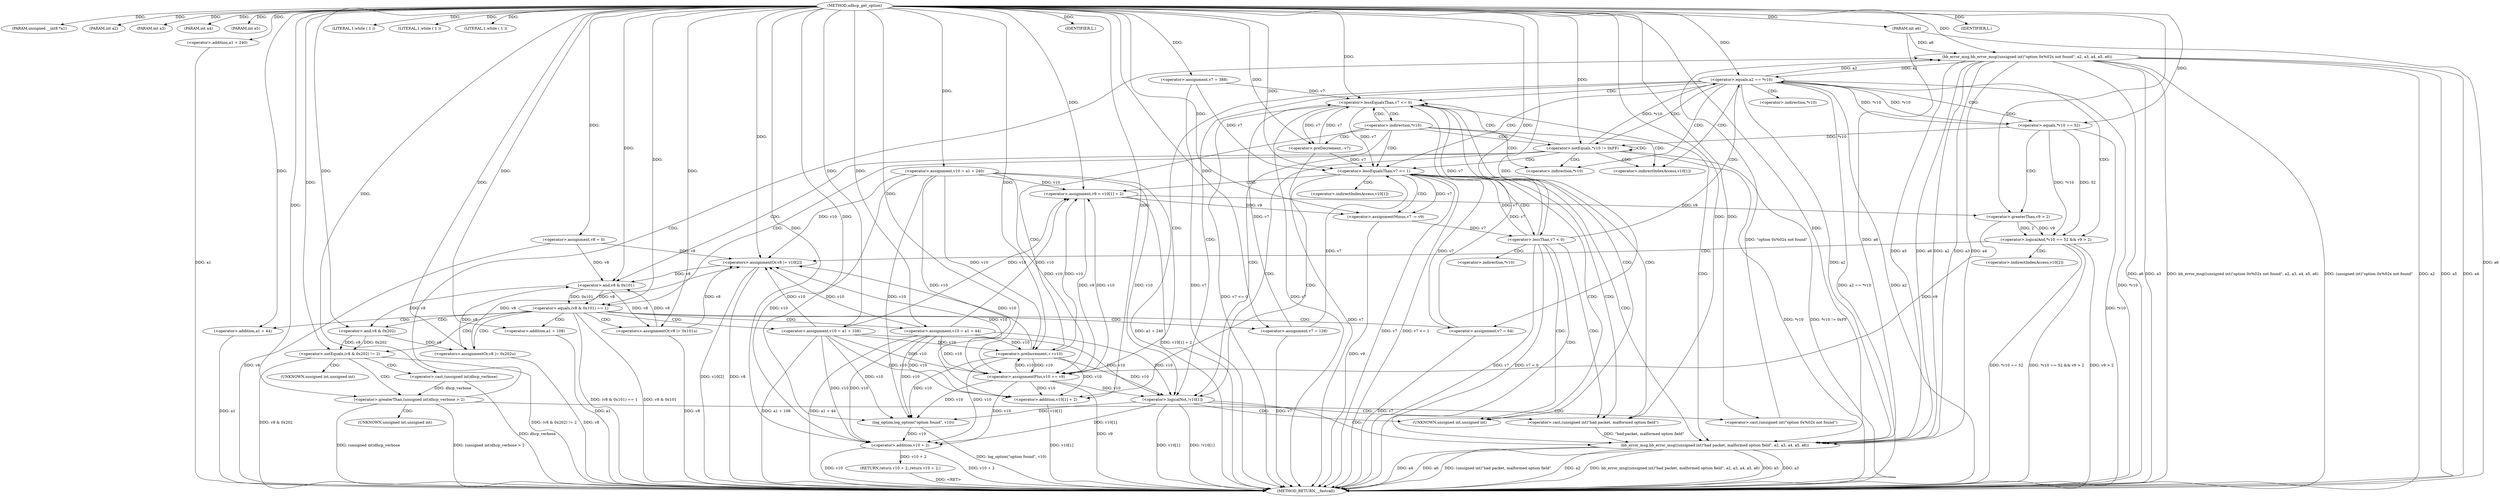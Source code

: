 digraph udhcp_get_option {  
"1000105" [label = "(METHOD,udhcp_get_option)" ]
"1000277" [label = "(METHOD_RETURN,__fastcall)" ]
"1000106" [label = "(PARAM,unsigned __int8 *a1)" ]
"1000107" [label = "(PARAM,int a2)" ]
"1000108" [label = "(PARAM,int a3)" ]
"1000109" [label = "(PARAM,int a4)" ]
"1000110" [label = "(PARAM,int a5)" ]
"1000111" [label = "(PARAM,int a6)" ]
"1000117" [label = "(<operator>.assignment,v8 = 0)" ]
"1000120" [label = "(<operator>.assignment,v10 = a1 + 240)" ]
"1000122" [label = "(<operator>.addition,a1 + 240)" ]
"1000125" [label = "(<operator>.assignment,v7 = 388)" ]
"1000129" [label = "(LITERAL,1,while ( 1 ))" ]
"1000132" [label = "(LITERAL,1,while ( 1 ))" ]
"1000135" [label = "(LITERAL,1,while ( 1 ))" ]
"1000138" [label = "(<operator>.lessEqualsThan,v7 <= 0)" ]
"1000146" [label = "(<operator>.preDecrement,--v7)" ]
"1000148" [label = "(<operator>.preIncrement,++v10)" ]
"1000151" [label = "(<operator>.notEquals,*v10 != 0xFF)" ]
"1000157" [label = "(<operator>.equals,(v8 & 0x101) == 1)" ]
"1000158" [label = "(<operator>.and,v8 & 0x101)" ]
"1000163" [label = "(<operators>.assignmentOr,v8 |= 0x101u)" ]
"1000166" [label = "(<operator>.assignment,v10 = a1 + 108)" ]
"1000168" [label = "(<operator>.addition,a1 + 108)" ]
"1000171" [label = "(<operator>.assignment,v7 = 128)" ]
"1000177" [label = "(<operator>.notEquals,(v8 & 0x202) != 2)" ]
"1000178" [label = "(<operator>.and,v8 & 0x202)" ]
"1000184" [label = "(<operator>.greaterThan,(unsigned int)dhcp_verbose > 2)" ]
"1000185" [label = "(<operator>.cast,(unsigned int)dhcp_verbose)" ]
"1000189" [label = "(bb_error_msg,bb_error_msg((unsigned int)\"option 0x%02x not found\", a2, a3, a4, a5, a6))" ]
"1000190" [label = "(<operator>.cast,(unsigned int)\"option 0x%02x not found\")" ]
"1000198" [label = "(IDENTIFIER,L,)" ]
"1000199" [label = "(<operators>.assignmentOr,v8 |= 0x202u)" ]
"1000202" [label = "(<operator>.assignment,v10 = a1 + 44)" ]
"1000204" [label = "(<operator>.addition,a1 + 44)" ]
"1000207" [label = "(<operator>.assignment,v7 = 64)" ]
"1000211" [label = "(<operator>.lessEqualsThan,v7 <= 1)" ]
"1000215" [label = "(<operator>.assignment,v9 = v10[1] + 2)" ]
"1000217" [label = "(<operator>.addition,v10[1] + 2)" ]
"1000222" [label = "(<operator>.assignmentMinus,v7 -= v9)" ]
"1000226" [label = "(<operator>.lessThan,v7 < 0)" ]
"1000231" [label = "(<operator>.equals,a2 == *v10)" ]
"1000237" [label = "(<operator>.logicalAnd,*v10 == 52 && v9 > 2)" ]
"1000238" [label = "(<operator>.equals,*v10 == 52)" ]
"1000242" [label = "(<operator>.greaterThan,v9 > 2)" ]
"1000245" [label = "(<operators>.assignmentOr,v8 |= v10[2])" ]
"1000250" [label = "(<operator>.assignmentPlus,v10 += v9)" ]
"1000254" [label = "(<operator>.logicalNot,!v10[1])" ]
"1000260" [label = "(bb_error_msg,bb_error_msg((unsigned int)\"bad packet, malformed option field\", a2, a3, a4, a5, a6))" ]
"1000261" [label = "(<operator>.cast,(unsigned int)\"bad packet, malformed option field\")" ]
"1000269" [label = "(IDENTIFIER,L,)" ]
"1000270" [label = "(log_option,log_option(\"option found\", v10))" ]
"1000273" [label = "(RETURN,return v10 + 2;,return v10 + 2;)" ]
"1000274" [label = "(<operator>.addition,v10 + 2)" ]
"1000143" [label = "(<operator>.indirection,*v10)" ]
"1000152" [label = "(<operator>.indirection,*v10)" ]
"1000186" [label = "(UNKNOWN,unsigned int,unsigned int)" ]
"1000191" [label = "(UNKNOWN,unsigned int,unsigned int)" ]
"1000218" [label = "(<operator>.indirectIndexAccess,v10[1])" ]
"1000233" [label = "(<operator>.indirection,*v10)" ]
"1000239" [label = "(<operator>.indirection,*v10)" ]
"1000247" [label = "(<operator>.indirectIndexAccess,v10[2])" ]
"1000255" [label = "(<operator>.indirectIndexAccess,v10[1])" ]
"1000262" [label = "(UNKNOWN,unsigned int,unsigned int)" ]
  "1000273" -> "1000277"  [ label = "DDG: <RET>"] 
  "1000231" -> "1000277"  [ label = "DDG: *v10"] 
  "1000151" -> "1000277"  [ label = "DDG: *v10"] 
  "1000274" -> "1000277"  [ label = "DDG: v10 + 2"] 
  "1000222" -> "1000277"  [ label = "DDG: v9"] 
  "1000138" -> "1000277"  [ label = "DDG: v7 <= 0"] 
  "1000231" -> "1000277"  [ label = "DDG: a2 == *v10"] 
  "1000185" -> "1000277"  [ label = "DDG: dhcp_verbose"] 
  "1000260" -> "1000277"  [ label = "DDG: a2"] 
  "1000237" -> "1000277"  [ label = "DDG: *v10 == 52"] 
  "1000211" -> "1000277"  [ label = "DDG: v7"] 
  "1000260" -> "1000277"  [ label = "DDG: bb_error_msg((unsigned int)\"bad packet, malformed option field\", a2, a3, a4, a5, a6)"] 
  "1000163" -> "1000277"  [ label = "DDG: v8"] 
  "1000260" -> "1000277"  [ label = "DDG: a5"] 
  "1000217" -> "1000277"  [ label = "DDG: v10[1]"] 
  "1000189" -> "1000277"  [ label = "DDG: a3"] 
  "1000204" -> "1000277"  [ label = "DDG: a1"] 
  "1000199" -> "1000277"  [ label = "DDG: v8"] 
  "1000138" -> "1000277"  [ label = "DDG: v7"] 
  "1000189" -> "1000277"  [ label = "DDG: bb_error_msg((unsigned int)\"option 0x%02x not found\", a2, a3, a4, a5, a6)"] 
  "1000238" -> "1000277"  [ label = "DDG: *v10"] 
  "1000120" -> "1000277"  [ label = "DDG: a1 + 240"] 
  "1000184" -> "1000277"  [ label = "DDG: (unsigned int)dhcp_verbose > 2"] 
  "1000117" -> "1000277"  [ label = "DDG: v8"] 
  "1000260" -> "1000277"  [ label = "DDG: a3"] 
  "1000215" -> "1000277"  [ label = "DDG: v10[1] + 2"] 
  "1000177" -> "1000277"  [ label = "DDG: v8 & 0x202"] 
  "1000211" -> "1000277"  [ label = "DDG: v7 <= 1"] 
  "1000245" -> "1000277"  [ label = "DDG: v8"] 
  "1000157" -> "1000277"  [ label = "DDG: (v8 & 0x101) == 1"] 
  "1000270" -> "1000277"  [ label = "DDG: log_option(\"option found\", v10)"] 
  "1000260" -> "1000277"  [ label = "DDG: a4"] 
  "1000226" -> "1000277"  [ label = "DDG: v7"] 
  "1000226" -> "1000277"  [ label = "DDG: v7 < 0"] 
  "1000260" -> "1000277"  [ label = "DDG: a6"] 
  "1000146" -> "1000277"  [ label = "DDG: v7"] 
  "1000202" -> "1000277"  [ label = "DDG: a1 + 44"] 
  "1000157" -> "1000277"  [ label = "DDG: v8 & 0x101"] 
  "1000245" -> "1000277"  [ label = "DDG: v10[2]"] 
  "1000189" -> "1000277"  [ label = "DDG: (unsigned int)\"option 0x%02x not found\""] 
  "1000237" -> "1000277"  [ label = "DDG: *v10 == 52 && v9 > 2"] 
  "1000231" -> "1000277"  [ label = "DDG: a2"] 
  "1000254" -> "1000277"  [ label = "DDG: v10[1]"] 
  "1000184" -> "1000277"  [ label = "DDG: (unsigned int)dhcp_verbose"] 
  "1000189" -> "1000277"  [ label = "DDG: a2"] 
  "1000274" -> "1000277"  [ label = "DDG: v10"] 
  "1000260" -> "1000277"  [ label = "DDG: (unsigned int)\"bad packet, malformed option field\""] 
  "1000250" -> "1000277"  [ label = "DDG: v9"] 
  "1000207" -> "1000277"  [ label = "DDG: v7"] 
  "1000125" -> "1000277"  [ label = "DDG: v7"] 
  "1000177" -> "1000277"  [ label = "DDG: (v8 & 0x202) != 2"] 
  "1000237" -> "1000277"  [ label = "DDG: v9 > 2"] 
  "1000189" -> "1000277"  [ label = "DDG: a5"] 
  "1000168" -> "1000277"  [ label = "DDG: a1"] 
  "1000254" -> "1000277"  [ label = "DDG: !v10[1]"] 
  "1000111" -> "1000277"  [ label = "DDG: a6"] 
  "1000189" -> "1000277"  [ label = "DDG: a4"] 
  "1000171" -> "1000277"  [ label = "DDG: v7"] 
  "1000189" -> "1000277"  [ label = "DDG: a6"] 
  "1000122" -> "1000277"  [ label = "DDG: a1"] 
  "1000166" -> "1000277"  [ label = "DDG: a1 + 108"] 
  "1000151" -> "1000277"  [ label = "DDG: *v10 != 0xFF"] 
  "1000105" -> "1000106"  [ label = "DDG: "] 
  "1000105" -> "1000107"  [ label = "DDG: "] 
  "1000105" -> "1000108"  [ label = "DDG: "] 
  "1000105" -> "1000109"  [ label = "DDG: "] 
  "1000105" -> "1000110"  [ label = "DDG: "] 
  "1000105" -> "1000111"  [ label = "DDG: "] 
  "1000105" -> "1000117"  [ label = "DDG: "] 
  "1000105" -> "1000120"  [ label = "DDG: "] 
  "1000105" -> "1000122"  [ label = "DDG: "] 
  "1000105" -> "1000125"  [ label = "DDG: "] 
  "1000105" -> "1000129"  [ label = "DDG: "] 
  "1000105" -> "1000132"  [ label = "DDG: "] 
  "1000105" -> "1000135"  [ label = "DDG: "] 
  "1000226" -> "1000138"  [ label = "DDG: v7"] 
  "1000146" -> "1000138"  [ label = "DDG: v7"] 
  "1000207" -> "1000138"  [ label = "DDG: v7"] 
  "1000125" -> "1000138"  [ label = "DDG: v7"] 
  "1000171" -> "1000138"  [ label = "DDG: v7"] 
  "1000105" -> "1000138"  [ label = "DDG: "] 
  "1000138" -> "1000146"  [ label = "DDG: v7"] 
  "1000105" -> "1000146"  [ label = "DDG: "] 
  "1000166" -> "1000148"  [ label = "DDG: v10"] 
  "1000202" -> "1000148"  [ label = "DDG: v10"] 
  "1000120" -> "1000148"  [ label = "DDG: v10"] 
  "1000250" -> "1000148"  [ label = "DDG: v10"] 
  "1000105" -> "1000148"  [ label = "DDG: "] 
  "1000238" -> "1000151"  [ label = "DDG: *v10"] 
  "1000105" -> "1000151"  [ label = "DDG: "] 
  "1000158" -> "1000157"  [ label = "DDG: v8"] 
  "1000158" -> "1000157"  [ label = "DDG: 0x101"] 
  "1000163" -> "1000158"  [ label = "DDG: v8"] 
  "1000199" -> "1000158"  [ label = "DDG: v8"] 
  "1000117" -> "1000158"  [ label = "DDG: v8"] 
  "1000245" -> "1000158"  [ label = "DDG: v8"] 
  "1000105" -> "1000158"  [ label = "DDG: "] 
  "1000105" -> "1000157"  [ label = "DDG: "] 
  "1000105" -> "1000163"  [ label = "DDG: "] 
  "1000158" -> "1000163"  [ label = "DDG: v8"] 
  "1000105" -> "1000166"  [ label = "DDG: "] 
  "1000105" -> "1000168"  [ label = "DDG: "] 
  "1000105" -> "1000171"  [ label = "DDG: "] 
  "1000178" -> "1000177"  [ label = "DDG: v8"] 
  "1000178" -> "1000177"  [ label = "DDG: 0x202"] 
  "1000158" -> "1000178"  [ label = "DDG: v8"] 
  "1000105" -> "1000178"  [ label = "DDG: "] 
  "1000105" -> "1000177"  [ label = "DDG: "] 
  "1000185" -> "1000184"  [ label = "DDG: dhcp_verbose"] 
  "1000105" -> "1000185"  [ label = "DDG: "] 
  "1000105" -> "1000184"  [ label = "DDG: "] 
  "1000190" -> "1000189"  [ label = "DDG: \"option 0x%02x not found\""] 
  "1000105" -> "1000190"  [ label = "DDG: "] 
  "1000231" -> "1000189"  [ label = "DDG: a2"] 
  "1000105" -> "1000189"  [ label = "DDG: "] 
  "1000111" -> "1000189"  [ label = "DDG: a6"] 
  "1000105" -> "1000198"  [ label = "DDG: "] 
  "1000105" -> "1000199"  [ label = "DDG: "] 
  "1000178" -> "1000199"  [ label = "DDG: v8"] 
  "1000105" -> "1000202"  [ label = "DDG: "] 
  "1000105" -> "1000204"  [ label = "DDG: "] 
  "1000105" -> "1000207"  [ label = "DDG: "] 
  "1000138" -> "1000211"  [ label = "DDG: v7"] 
  "1000226" -> "1000211"  [ label = "DDG: v7"] 
  "1000146" -> "1000211"  [ label = "DDG: v7"] 
  "1000207" -> "1000211"  [ label = "DDG: v7"] 
  "1000125" -> "1000211"  [ label = "DDG: v7"] 
  "1000171" -> "1000211"  [ label = "DDG: v7"] 
  "1000105" -> "1000211"  [ label = "DDG: "] 
  "1000166" -> "1000215"  [ label = "DDG: v10"] 
  "1000202" -> "1000215"  [ label = "DDG: v10"] 
  "1000120" -> "1000215"  [ label = "DDG: v10"] 
  "1000148" -> "1000215"  [ label = "DDG: v10"] 
  "1000250" -> "1000215"  [ label = "DDG: v10"] 
  "1000105" -> "1000215"  [ label = "DDG: "] 
  "1000166" -> "1000217"  [ label = "DDG: v10"] 
  "1000202" -> "1000217"  [ label = "DDG: v10"] 
  "1000120" -> "1000217"  [ label = "DDG: v10"] 
  "1000148" -> "1000217"  [ label = "DDG: v10"] 
  "1000250" -> "1000217"  [ label = "DDG: v10"] 
  "1000105" -> "1000217"  [ label = "DDG: "] 
  "1000215" -> "1000222"  [ label = "DDG: v9"] 
  "1000105" -> "1000222"  [ label = "DDG: "] 
  "1000211" -> "1000222"  [ label = "DDG: v7"] 
  "1000222" -> "1000226"  [ label = "DDG: v7"] 
  "1000105" -> "1000226"  [ label = "DDG: "] 
  "1000189" -> "1000231"  [ label = "DDG: a2"] 
  "1000105" -> "1000231"  [ label = "DDG: "] 
  "1000238" -> "1000231"  [ label = "DDG: *v10"] 
  "1000151" -> "1000231"  [ label = "DDG: *v10"] 
  "1000238" -> "1000237"  [ label = "DDG: *v10"] 
  "1000238" -> "1000237"  [ label = "DDG: 52"] 
  "1000231" -> "1000238"  [ label = "DDG: *v10"] 
  "1000105" -> "1000238"  [ label = "DDG: "] 
  "1000242" -> "1000237"  [ label = "DDG: v9"] 
  "1000242" -> "1000237"  [ label = "DDG: 2"] 
  "1000105" -> "1000242"  [ label = "DDG: "] 
  "1000215" -> "1000242"  [ label = "DDG: v9"] 
  "1000166" -> "1000245"  [ label = "DDG: v10"] 
  "1000202" -> "1000245"  [ label = "DDG: v10"] 
  "1000120" -> "1000245"  [ label = "DDG: v10"] 
  "1000148" -> "1000245"  [ label = "DDG: v10"] 
  "1000250" -> "1000245"  [ label = "DDG: v10"] 
  "1000163" -> "1000245"  [ label = "DDG: v8"] 
  "1000199" -> "1000245"  [ label = "DDG: v8"] 
  "1000117" -> "1000245"  [ label = "DDG: v8"] 
  "1000105" -> "1000245"  [ label = "DDG: "] 
  "1000242" -> "1000250"  [ label = "DDG: v9"] 
  "1000105" -> "1000250"  [ label = "DDG: "] 
  "1000215" -> "1000250"  [ label = "DDG: v9"] 
  "1000166" -> "1000250"  [ label = "DDG: v10"] 
  "1000202" -> "1000250"  [ label = "DDG: v10"] 
  "1000120" -> "1000250"  [ label = "DDG: v10"] 
  "1000148" -> "1000250"  [ label = "DDG: v10"] 
  "1000166" -> "1000254"  [ label = "DDG: v10"] 
  "1000202" -> "1000254"  [ label = "DDG: v10"] 
  "1000120" -> "1000254"  [ label = "DDG: v10"] 
  "1000148" -> "1000254"  [ label = "DDG: v10"] 
  "1000250" -> "1000254"  [ label = "DDG: v10"] 
  "1000261" -> "1000260"  [ label = "DDG: \"bad packet, malformed option field\""] 
  "1000105" -> "1000261"  [ label = "DDG: "] 
  "1000231" -> "1000260"  [ label = "DDG: a2"] 
  "1000189" -> "1000260"  [ label = "DDG: a2"] 
  "1000105" -> "1000260"  [ label = "DDG: "] 
  "1000189" -> "1000260"  [ label = "DDG: a3"] 
  "1000189" -> "1000260"  [ label = "DDG: a4"] 
  "1000189" -> "1000260"  [ label = "DDG: a5"] 
  "1000189" -> "1000260"  [ label = "DDG: a6"] 
  "1000111" -> "1000260"  [ label = "DDG: a6"] 
  "1000105" -> "1000269"  [ label = "DDG: "] 
  "1000105" -> "1000270"  [ label = "DDG: "] 
  "1000166" -> "1000270"  [ label = "DDG: v10"] 
  "1000202" -> "1000270"  [ label = "DDG: v10"] 
  "1000120" -> "1000270"  [ label = "DDG: v10"] 
  "1000148" -> "1000270"  [ label = "DDG: v10"] 
  "1000254" -> "1000270"  [ label = "DDG: v10[1]"] 
  "1000250" -> "1000270"  [ label = "DDG: v10"] 
  "1000274" -> "1000273"  [ label = "DDG: v10 + 2"] 
  "1000270" -> "1000274"  [ label = "DDG: v10"] 
  "1000254" -> "1000274"  [ label = "DDG: v10[1]"] 
  "1000105" -> "1000274"  [ label = "DDG: "] 
  "1000166" -> "1000274"  [ label = "DDG: v10"] 
  "1000202" -> "1000274"  [ label = "DDG: v10"] 
  "1000120" -> "1000274"  [ label = "DDG: v10"] 
  "1000148" -> "1000274"  [ label = "DDG: v10"] 
  "1000250" -> "1000274"  [ label = "DDG: v10"] 
  "1000138" -> "1000262"  [ label = "CDG: "] 
  "1000138" -> "1000261"  [ label = "CDG: "] 
  "1000138" -> "1000260"  [ label = "CDG: "] 
  "1000138" -> "1000143"  [ label = "CDG: "] 
  "1000143" -> "1000148"  [ label = "CDG: "] 
  "1000143" -> "1000146"  [ label = "CDG: "] 
  "1000143" -> "1000138"  [ label = "CDG: "] 
  "1000143" -> "1000152"  [ label = "CDG: "] 
  "1000143" -> "1000151"  [ label = "CDG: "] 
  "1000143" -> "1000211"  [ label = "CDG: "] 
  "1000143" -> "1000255"  [ label = "CDG: "] 
  "1000143" -> "1000254"  [ label = "CDG: "] 
  "1000151" -> "1000158"  [ label = "CDG: "] 
  "1000151" -> "1000157"  [ label = "CDG: "] 
  "1000151" -> "1000211"  [ label = "CDG: "] 
  "1000151" -> "1000138"  [ label = "CDG: "] 
  "1000151" -> "1000152"  [ label = "CDG: "] 
  "1000151" -> "1000151"  [ label = "CDG: "] 
  "1000151" -> "1000255"  [ label = "CDG: "] 
  "1000151" -> "1000254"  [ label = "CDG: "] 
  "1000157" -> "1000171"  [ label = "CDG: "] 
  "1000157" -> "1000168"  [ label = "CDG: "] 
  "1000157" -> "1000166"  [ label = "CDG: "] 
  "1000157" -> "1000163"  [ label = "CDG: "] 
  "1000157" -> "1000178"  [ label = "CDG: "] 
  "1000157" -> "1000177"  [ label = "CDG: "] 
  "1000157" -> "1000207"  [ label = "CDG: "] 
  "1000157" -> "1000204"  [ label = "CDG: "] 
  "1000157" -> "1000202"  [ label = "CDG: "] 
  "1000157" -> "1000199"  [ label = "CDG: "] 
  "1000177" -> "1000186"  [ label = "CDG: "] 
  "1000177" -> "1000185"  [ label = "CDG: "] 
  "1000177" -> "1000184"  [ label = "CDG: "] 
  "1000184" -> "1000191"  [ label = "CDG: "] 
  "1000184" -> "1000190"  [ label = "CDG: "] 
  "1000184" -> "1000189"  [ label = "CDG: "] 
  "1000211" -> "1000222"  [ label = "CDG: "] 
  "1000211" -> "1000218"  [ label = "CDG: "] 
  "1000211" -> "1000217"  [ label = "CDG: "] 
  "1000211" -> "1000215"  [ label = "CDG: "] 
  "1000211" -> "1000226"  [ label = "CDG: "] 
  "1000211" -> "1000262"  [ label = "CDG: "] 
  "1000211" -> "1000261"  [ label = "CDG: "] 
  "1000211" -> "1000260"  [ label = "CDG: "] 
  "1000226" -> "1000233"  [ label = "CDG: "] 
  "1000226" -> "1000231"  [ label = "CDG: "] 
  "1000226" -> "1000262"  [ label = "CDG: "] 
  "1000226" -> "1000261"  [ label = "CDG: "] 
  "1000226" -> "1000260"  [ label = "CDG: "] 
  "1000231" -> "1000239"  [ label = "CDG: "] 
  "1000231" -> "1000238"  [ label = "CDG: "] 
  "1000231" -> "1000237"  [ label = "CDG: "] 
  "1000231" -> "1000255"  [ label = "CDG: "] 
  "1000231" -> "1000254"  [ label = "CDG: "] 
  "1000231" -> "1000250"  [ label = "CDG: "] 
  "1000231" -> "1000211"  [ label = "CDG: "] 
  "1000231" -> "1000138"  [ label = "CDG: "] 
  "1000231" -> "1000152"  [ label = "CDG: "] 
  "1000231" -> "1000151"  [ label = "CDG: "] 
  "1000237" -> "1000247"  [ label = "CDG: "] 
  "1000237" -> "1000245"  [ label = "CDG: "] 
  "1000238" -> "1000242"  [ label = "CDG: "] 
  "1000254" -> "1000262"  [ label = "CDG: "] 
  "1000254" -> "1000261"  [ label = "CDG: "] 
  "1000254" -> "1000260"  [ label = "CDG: "] 
}
